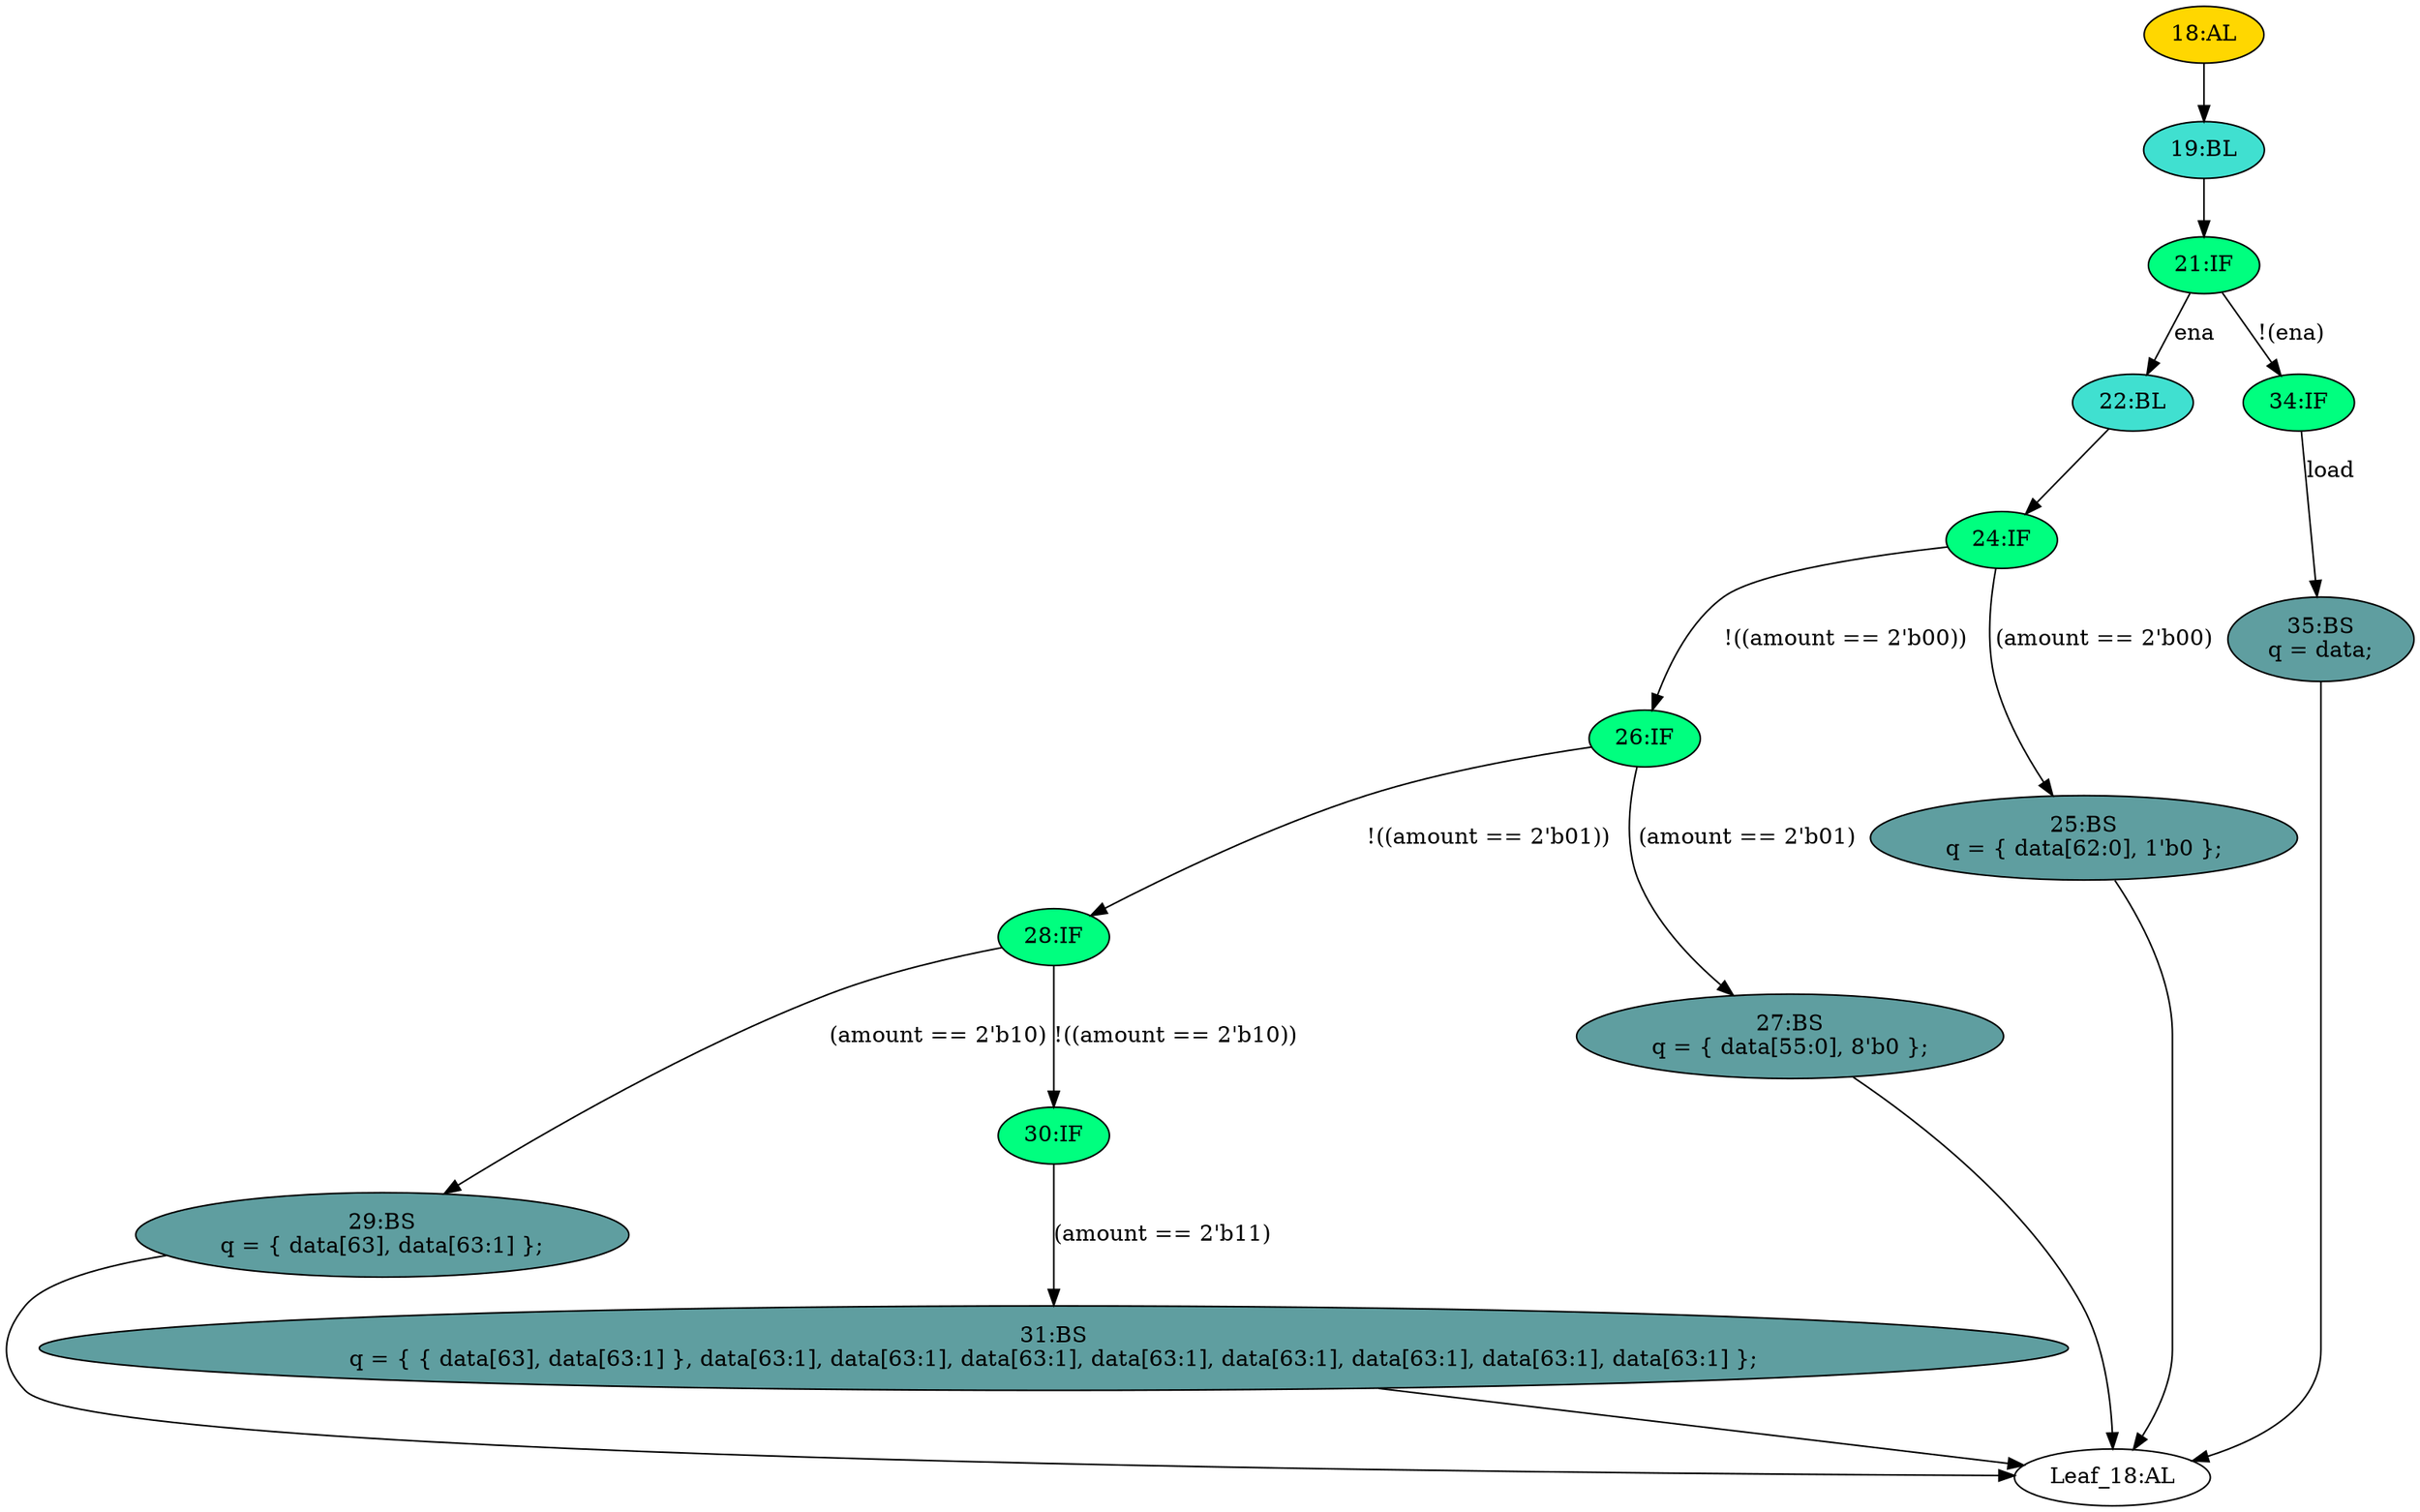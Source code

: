 strict digraph "compose( ,  )" {
	node [label="\N"];
	"Leaf_18:AL"	[def_var="['q']",
		label="Leaf_18:AL"];
	"28:IF"	[ast="<pyverilog.vparser.ast.IfStatement object at 0x7fb43026a150>",
		fillcolor=springgreen,
		label="28:IF",
		statements="[]",
		style=filled,
		typ=IfStatement];
	"29:BS"	[ast="<pyverilog.vparser.ast.BlockingSubstitution object at 0x7fb43026a110>",
		fillcolor=cadetblue,
		label="29:BS
q = { data[63], data[63:1] };",
		statements="[<pyverilog.vparser.ast.BlockingSubstitution object at 0x7fb43026a110>]",
		style=filled,
		typ=BlockingSubstitution];
	"28:IF" -> "29:BS"	[cond="['amount']",
		label="(amount == 2'b10)",
		lineno=28];
	"30:IF"	[ast="<pyverilog.vparser.ast.IfStatement object at 0x7fb42fe58a10>",
		fillcolor=springgreen,
		label="30:IF",
		statements="[]",
		style=filled,
		typ=IfStatement];
	"28:IF" -> "30:IF"	[cond="['amount']",
		label="!((amount == 2'b10))",
		lineno=28];
	"22:BL"	[ast="<pyverilog.vparser.ast.Block object at 0x7fb42ffb7090>",
		fillcolor=turquoise,
		label="22:BL",
		statements="[]",
		style=filled,
		typ=Block];
	"24:IF"	[ast="<pyverilog.vparser.ast.IfStatement object at 0x7fb42ffb1390>",
		fillcolor=springgreen,
		label="24:IF",
		statements="[]",
		style=filled,
		typ=IfStatement];
	"22:BL" -> "24:IF"	[cond="[]",
		lineno=None];
	"27:BS"	[ast="<pyverilog.vparser.ast.BlockingSubstitution object at 0x7fb42ffa6150>",
		fillcolor=cadetblue,
		label="27:BS
q = { data[55:0], 8'b0 };",
		statements="[<pyverilog.vparser.ast.BlockingSubstitution object at 0x7fb42ffa6150>]",
		style=filled,
		typ=BlockingSubstitution];
	"27:BS" -> "Leaf_18:AL"	[cond="[]",
		lineno=None];
	"29:BS" -> "Leaf_18:AL"	[cond="[]",
		lineno=None];
	"26:IF"	[ast="<pyverilog.vparser.ast.IfStatement object at 0x7fb42ffa6d10>",
		fillcolor=springgreen,
		label="26:IF",
		statements="[]",
		style=filled,
		typ=IfStatement];
	"24:IF" -> "26:IF"	[cond="['amount']",
		label="!((amount == 2'b00))",
		lineno=24];
	"25:BS"	[ast="<pyverilog.vparser.ast.BlockingSubstitution object at 0x7fb42ffb1550>",
		fillcolor=cadetblue,
		label="25:BS
q = { data[62:0], 1'b0 };",
		statements="[<pyverilog.vparser.ast.BlockingSubstitution object at 0x7fb42ffb1550>]",
		style=filled,
		typ=BlockingSubstitution];
	"24:IF" -> "25:BS"	[cond="['amount']",
		label="(amount == 2'b00)",
		lineno=24];
	"26:IF" -> "28:IF"	[cond="['amount']",
		label="!((amount == 2'b01))",
		lineno=26];
	"26:IF" -> "27:BS"	[cond="['amount']",
		label="(amount == 2'b01)",
		lineno=26];
	"18:AL"	[ast="<pyverilog.vparser.ast.Always object at 0x7fb42ffb71d0>",
		clk_sens=True,
		fillcolor=gold,
		label="18:AL",
		sens="['clk']",
		statements="[]",
		style=filled,
		typ=Always,
		use_var="['load', 'ena', 'amount', 'data']"];
	"19:BL"	[ast="<pyverilog.vparser.ast.Block object at 0x7fb4302750d0>",
		fillcolor=turquoise,
		label="19:BL",
		statements="[]",
		style=filled,
		typ=Block];
	"18:AL" -> "19:BL"	[cond="[]",
		lineno=None];
	"31:BS"	[ast="<pyverilog.vparser.ast.BlockingSubstitution object at 0x7fb42fe58e50>",
		fillcolor=cadetblue,
		label="31:BS
q = { { data[63], data[63:1] }, data[63:1], data[63:1], data[63:1], data[63:1], data[63:1], data[63:1], data[63:1], data[63:\
1] };",
		statements="[<pyverilog.vparser.ast.BlockingSubstitution object at 0x7fb42fe58e50>]",
		style=filled,
		typ=BlockingSubstitution];
	"31:BS" -> "Leaf_18:AL"	[cond="[]",
		lineno=None];
	"30:IF" -> "31:BS"	[cond="['amount']",
		label="(amount == 2'b11)",
		lineno=30];
	"21:IF"	[ast="<pyverilog.vparser.ast.IfStatement object at 0x7fb42ffa34d0>",
		fillcolor=springgreen,
		label="21:IF",
		statements="[]",
		style=filled,
		typ=IfStatement];
	"19:BL" -> "21:IF"	[cond="[]",
		lineno=None];
	"25:BS" -> "Leaf_18:AL"	[cond="[]",
		lineno=None];
	"21:IF" -> "22:BL"	[cond="['ena']",
		label=ena,
		lineno=21];
	"34:IF"	[ast="<pyverilog.vparser.ast.IfStatement object at 0x7fb42ffa6350>",
		fillcolor=springgreen,
		label="34:IF",
		statements="[]",
		style=filled,
		typ=IfStatement];
	"21:IF" -> "34:IF"	[cond="['ena']",
		label="!(ena)",
		lineno=21];
	"35:BS"	[ast="<pyverilog.vparser.ast.BlockingSubstitution object at 0x7fb42fe585d0>",
		fillcolor=cadetblue,
		label="35:BS
q = data;",
		statements="[<pyverilog.vparser.ast.BlockingSubstitution object at 0x7fb42fe585d0>]",
		style=filled,
		typ=BlockingSubstitution];
	"34:IF" -> "35:BS"	[cond="['load']",
		label=load,
		lineno=34];
	"35:BS" -> "Leaf_18:AL"	[cond="[]",
		lineno=None];
}
